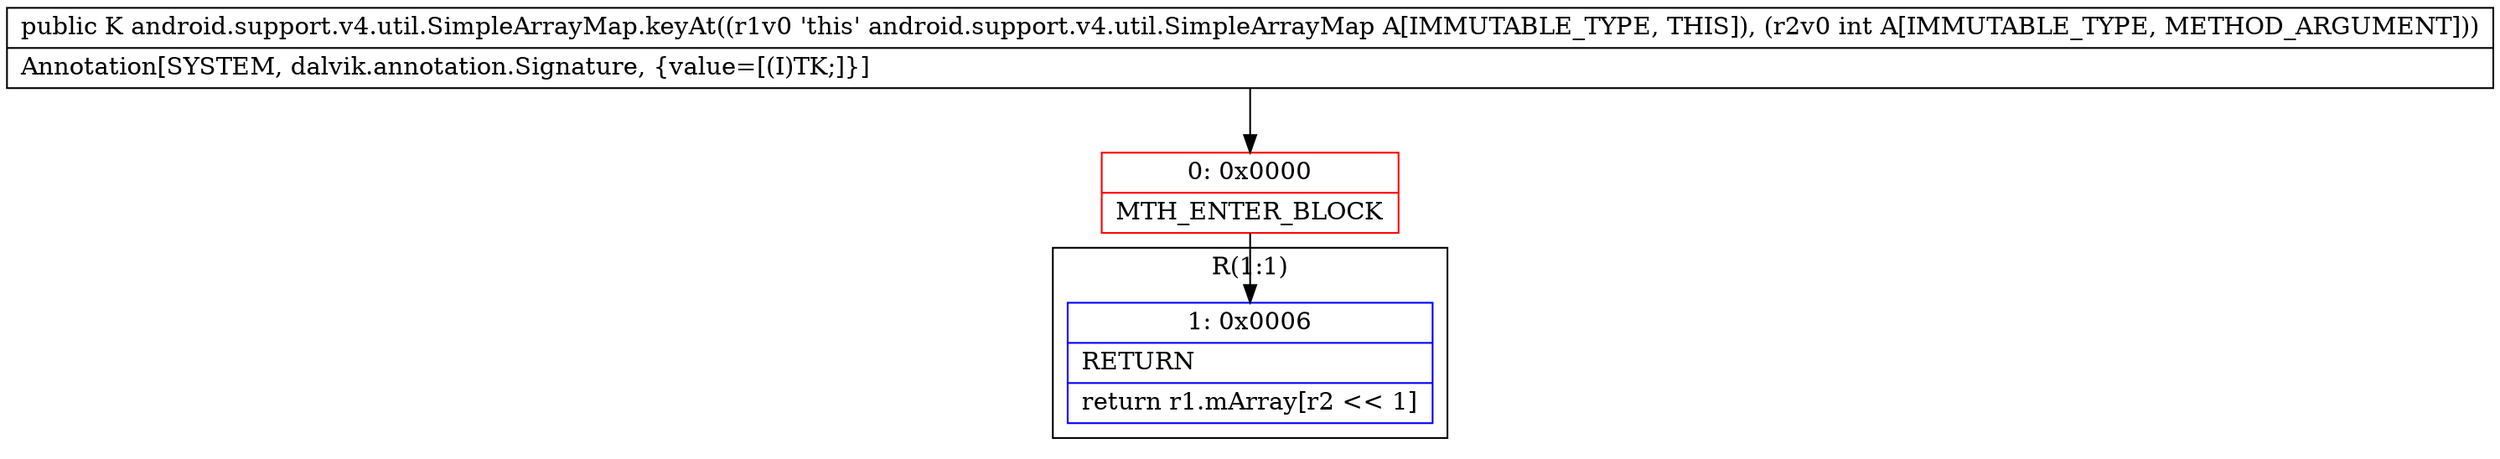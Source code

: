 digraph "CFG forandroid.support.v4.util.SimpleArrayMap.keyAt(I)Ljava\/lang\/Object;" {
subgraph cluster_Region_1541445333 {
label = "R(1:1)";
node [shape=record,color=blue];
Node_1 [shape=record,label="{1\:\ 0x0006|RETURN\l|return r1.mArray[r2 \<\< 1]\l}"];
}
Node_0 [shape=record,color=red,label="{0\:\ 0x0000|MTH_ENTER_BLOCK\l}"];
MethodNode[shape=record,label="{public K android.support.v4.util.SimpleArrayMap.keyAt((r1v0 'this' android.support.v4.util.SimpleArrayMap A[IMMUTABLE_TYPE, THIS]), (r2v0 int A[IMMUTABLE_TYPE, METHOD_ARGUMENT]))  | Annotation[SYSTEM, dalvik.annotation.Signature, \{value=[(I)TK;]\}]\l}"];
MethodNode -> Node_0;
Node_0 -> Node_1;
}

